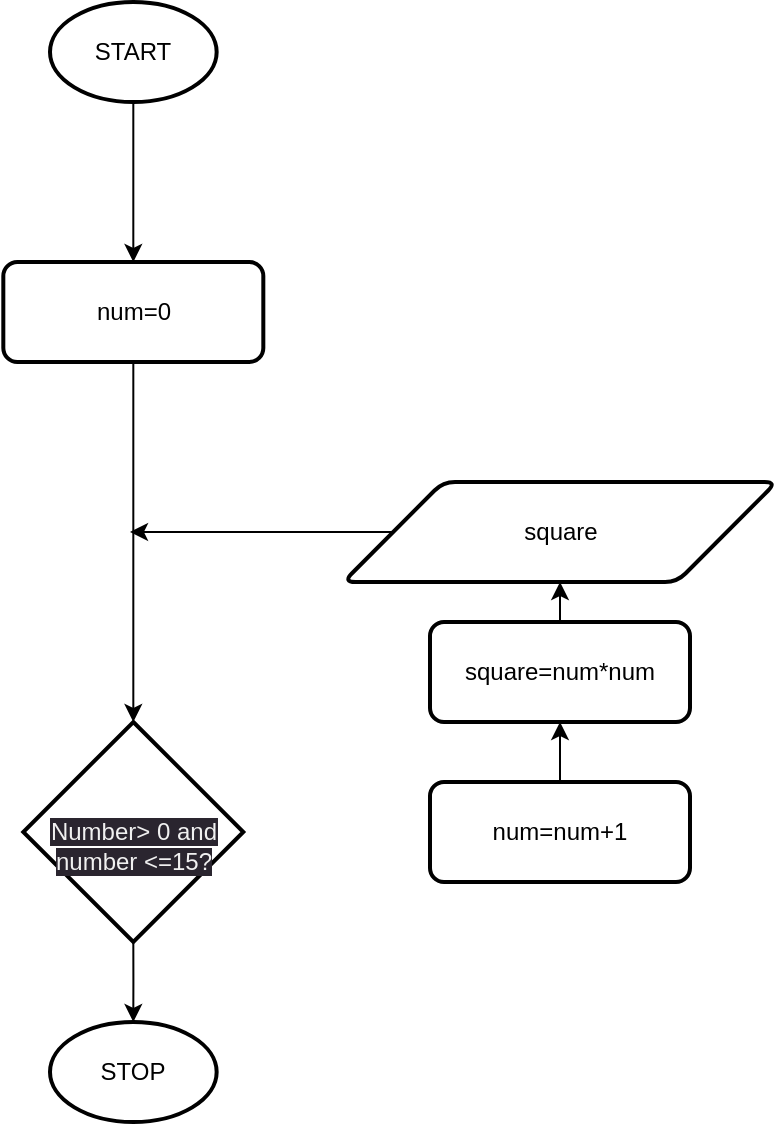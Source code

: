 <mxfile version="21.5.2" type="github">
  <diagram name="Page-1" id="PRxP-_sxwUnaIyaJfIJf">
    <mxGraphModel dx="1434" dy="834" grid="1" gridSize="10" guides="1" tooltips="1" connect="1" arrows="1" fold="1" page="1" pageScale="1" pageWidth="850" pageHeight="1100" math="0" shadow="0">
      <root>
        <mxCell id="0" />
        <mxCell id="1" parent="0" />
        <mxCell id="hFfwVd4J2DqUmOBsOTnL-6" style="edgeStyle=orthogonalEdgeStyle;rounded=0;orthogonalLoop=1;jettySize=auto;html=1;exitX=0.5;exitY=1;exitDx=0;exitDy=0;exitPerimeter=0;entryX=0.5;entryY=0;entryDx=0;entryDy=0;" edge="1" parent="1" source="hFfwVd4J2DqUmOBsOTnL-2" target="hFfwVd4J2DqUmOBsOTnL-8">
          <mxGeometry relative="1" as="geometry" />
        </mxCell>
        <mxCell id="hFfwVd4J2DqUmOBsOTnL-2" value="START" style="strokeWidth=2;html=1;shape=mxgraph.flowchart.start_1;whiteSpace=wrap;" vertex="1" parent="1">
          <mxGeometry x="200" y="80" width="83.33" height="50" as="geometry" />
        </mxCell>
        <mxCell id="hFfwVd4J2DqUmOBsOTnL-19" style="edgeStyle=orthogonalEdgeStyle;rounded=0;orthogonalLoop=1;jettySize=auto;html=1;exitX=0.5;exitY=1;exitDx=0;exitDy=0;exitPerimeter=0;" edge="1" parent="1" source="hFfwVd4J2DqUmOBsOTnL-5" target="hFfwVd4J2DqUmOBsOTnL-18">
          <mxGeometry relative="1" as="geometry" />
        </mxCell>
        <mxCell id="hFfwVd4J2DqUmOBsOTnL-5" value="&lt;br&gt;&lt;span style=&quot;color: rgb(240, 240, 240); font-family: Helvetica; font-size: 12px; font-style: normal; font-variant-ligatures: normal; font-variant-caps: normal; font-weight: 400; letter-spacing: normal; orphans: 2; text-align: center; text-indent: 0px; text-transform: none; widows: 2; word-spacing: 0px; -webkit-text-stroke-width: 0px; background-color: rgb(42, 37, 47); text-decoration-thickness: initial; text-decoration-style: initial; text-decoration-color: initial; float: none; display: inline !important;&quot;&gt;Number&amp;gt; 0 and number &amp;lt;=15?&lt;/span&gt;&lt;br&gt;" style="strokeWidth=2;html=1;shape=mxgraph.flowchart.decision;whiteSpace=wrap;" vertex="1" parent="1">
          <mxGeometry x="186.66" y="440" width="110" height="110" as="geometry" />
        </mxCell>
        <mxCell id="hFfwVd4J2DqUmOBsOTnL-9" style="edgeStyle=orthogonalEdgeStyle;rounded=0;orthogonalLoop=1;jettySize=auto;html=1;exitX=0.5;exitY=1;exitDx=0;exitDy=0;" edge="1" parent="1" source="hFfwVd4J2DqUmOBsOTnL-8" target="hFfwVd4J2DqUmOBsOTnL-5">
          <mxGeometry relative="1" as="geometry" />
        </mxCell>
        <mxCell id="hFfwVd4J2DqUmOBsOTnL-8" value="num=0" style="rounded=1;whiteSpace=wrap;html=1;absoluteArcSize=1;arcSize=14;strokeWidth=2;" vertex="1" parent="1">
          <mxGeometry x="176.66" y="210" width="130" height="50" as="geometry" />
        </mxCell>
        <mxCell id="hFfwVd4J2DqUmOBsOTnL-14" style="edgeStyle=orthogonalEdgeStyle;rounded=0;orthogonalLoop=1;jettySize=auto;html=1;exitX=0.5;exitY=0;exitDx=0;exitDy=0;entryX=0.5;entryY=1;entryDx=0;entryDy=0;" edge="1" parent="1" source="hFfwVd4J2DqUmOBsOTnL-11" target="hFfwVd4J2DqUmOBsOTnL-13">
          <mxGeometry relative="1" as="geometry" />
        </mxCell>
        <mxCell id="hFfwVd4J2DqUmOBsOTnL-11" value="num=num+1" style="rounded=1;whiteSpace=wrap;html=1;absoluteArcSize=1;arcSize=14;strokeWidth=2;" vertex="1" parent="1">
          <mxGeometry x="390" y="470" width="130" height="50" as="geometry" />
        </mxCell>
        <mxCell id="hFfwVd4J2DqUmOBsOTnL-16" style="edgeStyle=orthogonalEdgeStyle;rounded=0;orthogonalLoop=1;jettySize=auto;html=1;exitX=0.5;exitY=0;exitDx=0;exitDy=0;entryX=0.5;entryY=1;entryDx=0;entryDy=0;" edge="1" parent="1" source="hFfwVd4J2DqUmOBsOTnL-13" target="hFfwVd4J2DqUmOBsOTnL-15">
          <mxGeometry relative="1" as="geometry" />
        </mxCell>
        <mxCell id="hFfwVd4J2DqUmOBsOTnL-13" value="square=num*num" style="rounded=1;whiteSpace=wrap;html=1;absoluteArcSize=1;arcSize=14;strokeWidth=2;" vertex="1" parent="1">
          <mxGeometry x="390" y="390" width="130" height="50" as="geometry" />
        </mxCell>
        <mxCell id="hFfwVd4J2DqUmOBsOTnL-17" style="edgeStyle=orthogonalEdgeStyle;rounded=0;orthogonalLoop=1;jettySize=auto;html=1;exitX=0;exitY=0.5;exitDx=0;exitDy=0;" edge="1" parent="1" source="hFfwVd4J2DqUmOBsOTnL-15">
          <mxGeometry relative="1" as="geometry">
            <mxPoint x="240" y="345" as="targetPoint" />
          </mxGeometry>
        </mxCell>
        <mxCell id="hFfwVd4J2DqUmOBsOTnL-15" value="square" style="shape=parallelogram;html=1;strokeWidth=2;perimeter=parallelogramPerimeter;whiteSpace=wrap;rounded=1;arcSize=12;size=0.23;" vertex="1" parent="1">
          <mxGeometry x="346.67" y="320" width="216.67" height="50" as="geometry" />
        </mxCell>
        <mxCell id="hFfwVd4J2DqUmOBsOTnL-18" value="STOP" style="strokeWidth=2;html=1;shape=mxgraph.flowchart.start_1;whiteSpace=wrap;" vertex="1" parent="1">
          <mxGeometry x="200" y="590" width="83.33" height="50" as="geometry" />
        </mxCell>
      </root>
    </mxGraphModel>
  </diagram>
</mxfile>
